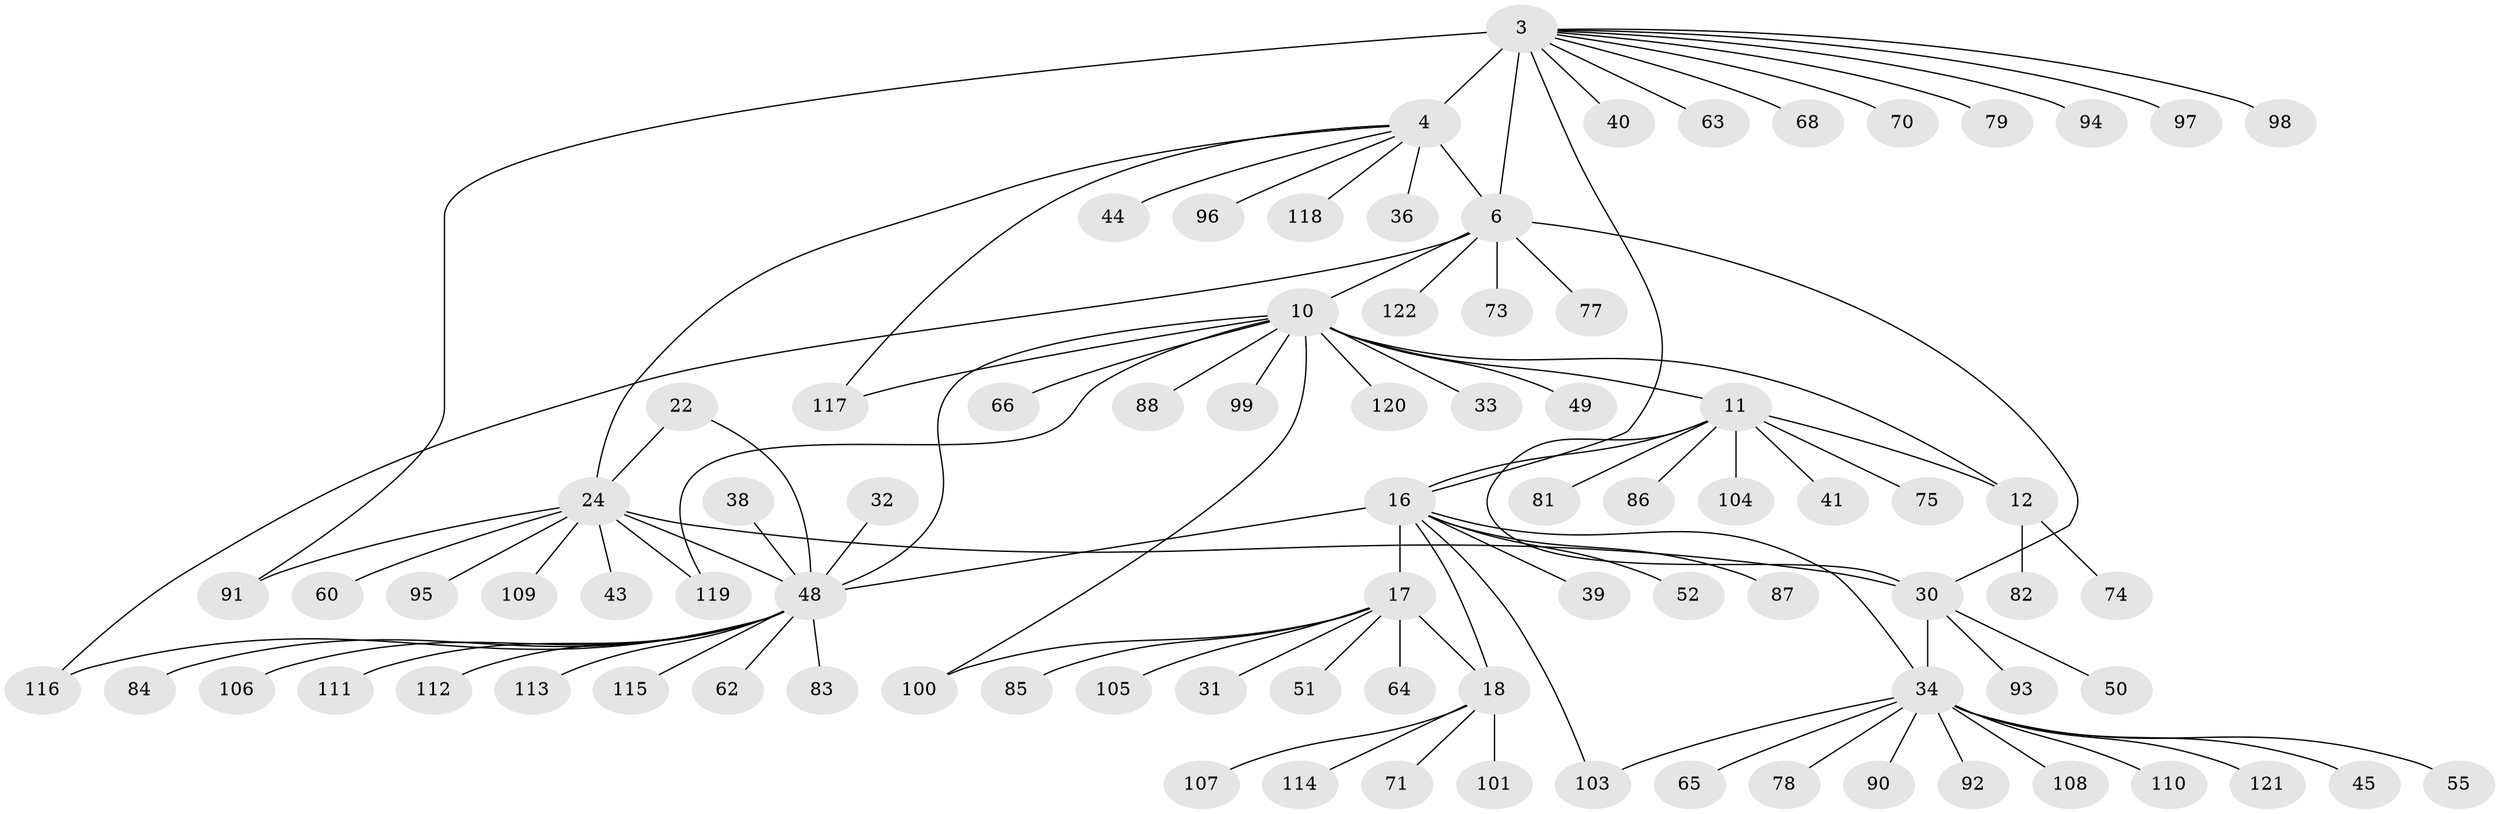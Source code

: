 // original degree distribution, {10: 0.040983606557377046, 8: 0.06557377049180328, 7: 0.04918032786885246, 9: 0.02459016393442623, 5: 0.03278688524590164, 11: 0.02459016393442623, 13: 0.00819672131147541, 6: 0.00819672131147541, 1: 0.5901639344262295, 2: 0.13114754098360656, 3: 0.02459016393442623}
// Generated by graph-tools (version 1.1) at 2025/57/03/04/25 21:57:37]
// undirected, 85 vertices, 100 edges
graph export_dot {
graph [start="1"]
  node [color=gray90,style=filled];
  3 [super="+1"];
  4 [super="+2"];
  6 [super="+5"];
  10 [super="+7"];
  11 [super="+8"];
  12 [super="+9"];
  16 [super="+15"];
  17 [super="+13"];
  18 [super="+14"];
  22 [super="+20"];
  24 [super="+23"];
  30 [super="+26+29"];
  31;
  32;
  33;
  34 [super="+25+28"];
  36;
  38;
  39;
  40;
  41;
  43;
  44;
  45;
  48 [super="+21"];
  49 [super="+47"];
  50;
  51;
  52;
  55;
  60;
  62;
  63;
  64 [super="+61"];
  65;
  66;
  68;
  70;
  71;
  73 [super="+57"];
  74;
  75 [super="+58"];
  77;
  78;
  79;
  81;
  82;
  83;
  84;
  85 [super="+67"];
  86;
  87;
  88;
  90;
  91;
  92;
  93;
  94;
  95;
  96;
  97;
  98;
  99 [super="+42"];
  100 [super="+56"];
  101 [super="+69"];
  103;
  104 [super="+59+76"];
  105 [super="+72"];
  106;
  107;
  108 [super="+80+89"];
  109 [super="+102"];
  110;
  111;
  112;
  113;
  114;
  115;
  116;
  117;
  118;
  119;
  120;
  121;
  122;
  3 -- 4 [weight=4];
  3 -- 6 [weight=4];
  3 -- 40;
  3 -- 63;
  3 -- 68;
  3 -- 91;
  3 -- 97;
  3 -- 98;
  3 -- 70;
  3 -- 79;
  3 -- 94;
  3 -- 16;
  4 -- 6 [weight=4];
  4 -- 44;
  4 -- 96;
  4 -- 118;
  4 -- 36;
  4 -- 117;
  4 -- 24;
  6 -- 10;
  6 -- 30;
  6 -- 77;
  6 -- 116;
  6 -- 122;
  6 -- 73;
  10 -- 11 [weight=4];
  10 -- 12 [weight=4];
  10 -- 66;
  10 -- 117;
  10 -- 120;
  10 -- 33;
  10 -- 119;
  10 -- 88;
  10 -- 99;
  10 -- 100;
  10 -- 49;
  10 -- 48;
  11 -- 12 [weight=4];
  11 -- 16;
  11 -- 30;
  11 -- 41;
  11 -- 81;
  11 -- 86;
  11 -- 104;
  11 -- 75;
  12 -- 74;
  12 -- 82;
  16 -- 17 [weight=4];
  16 -- 18 [weight=4];
  16 -- 48 [weight=2];
  16 -- 52;
  16 -- 103;
  16 -- 87;
  16 -- 39;
  16 -- 34;
  17 -- 18 [weight=4];
  17 -- 51;
  17 -- 31;
  17 -- 100;
  17 -- 64;
  17 -- 85;
  17 -- 105;
  18 -- 71;
  18 -- 114;
  18 -- 107;
  18 -- 101;
  22 -- 24 [weight=4];
  22 -- 48 [weight=4];
  24 -- 95;
  24 -- 119;
  24 -- 43;
  24 -- 91;
  24 -- 60;
  24 -- 30;
  24 -- 109;
  24 -- 48 [weight=4];
  30 -- 50;
  30 -- 93;
  30 -- 34 [weight=9];
  32 -- 48;
  34 -- 103;
  34 -- 45;
  34 -- 78;
  34 -- 110;
  34 -- 90;
  34 -- 65;
  34 -- 108;
  34 -- 55;
  34 -- 121;
  34 -- 92;
  38 -- 48;
  48 -- 83;
  48 -- 84;
  48 -- 106;
  48 -- 111;
  48 -- 113;
  48 -- 112;
  48 -- 115;
  48 -- 116;
  48 -- 62;
}
